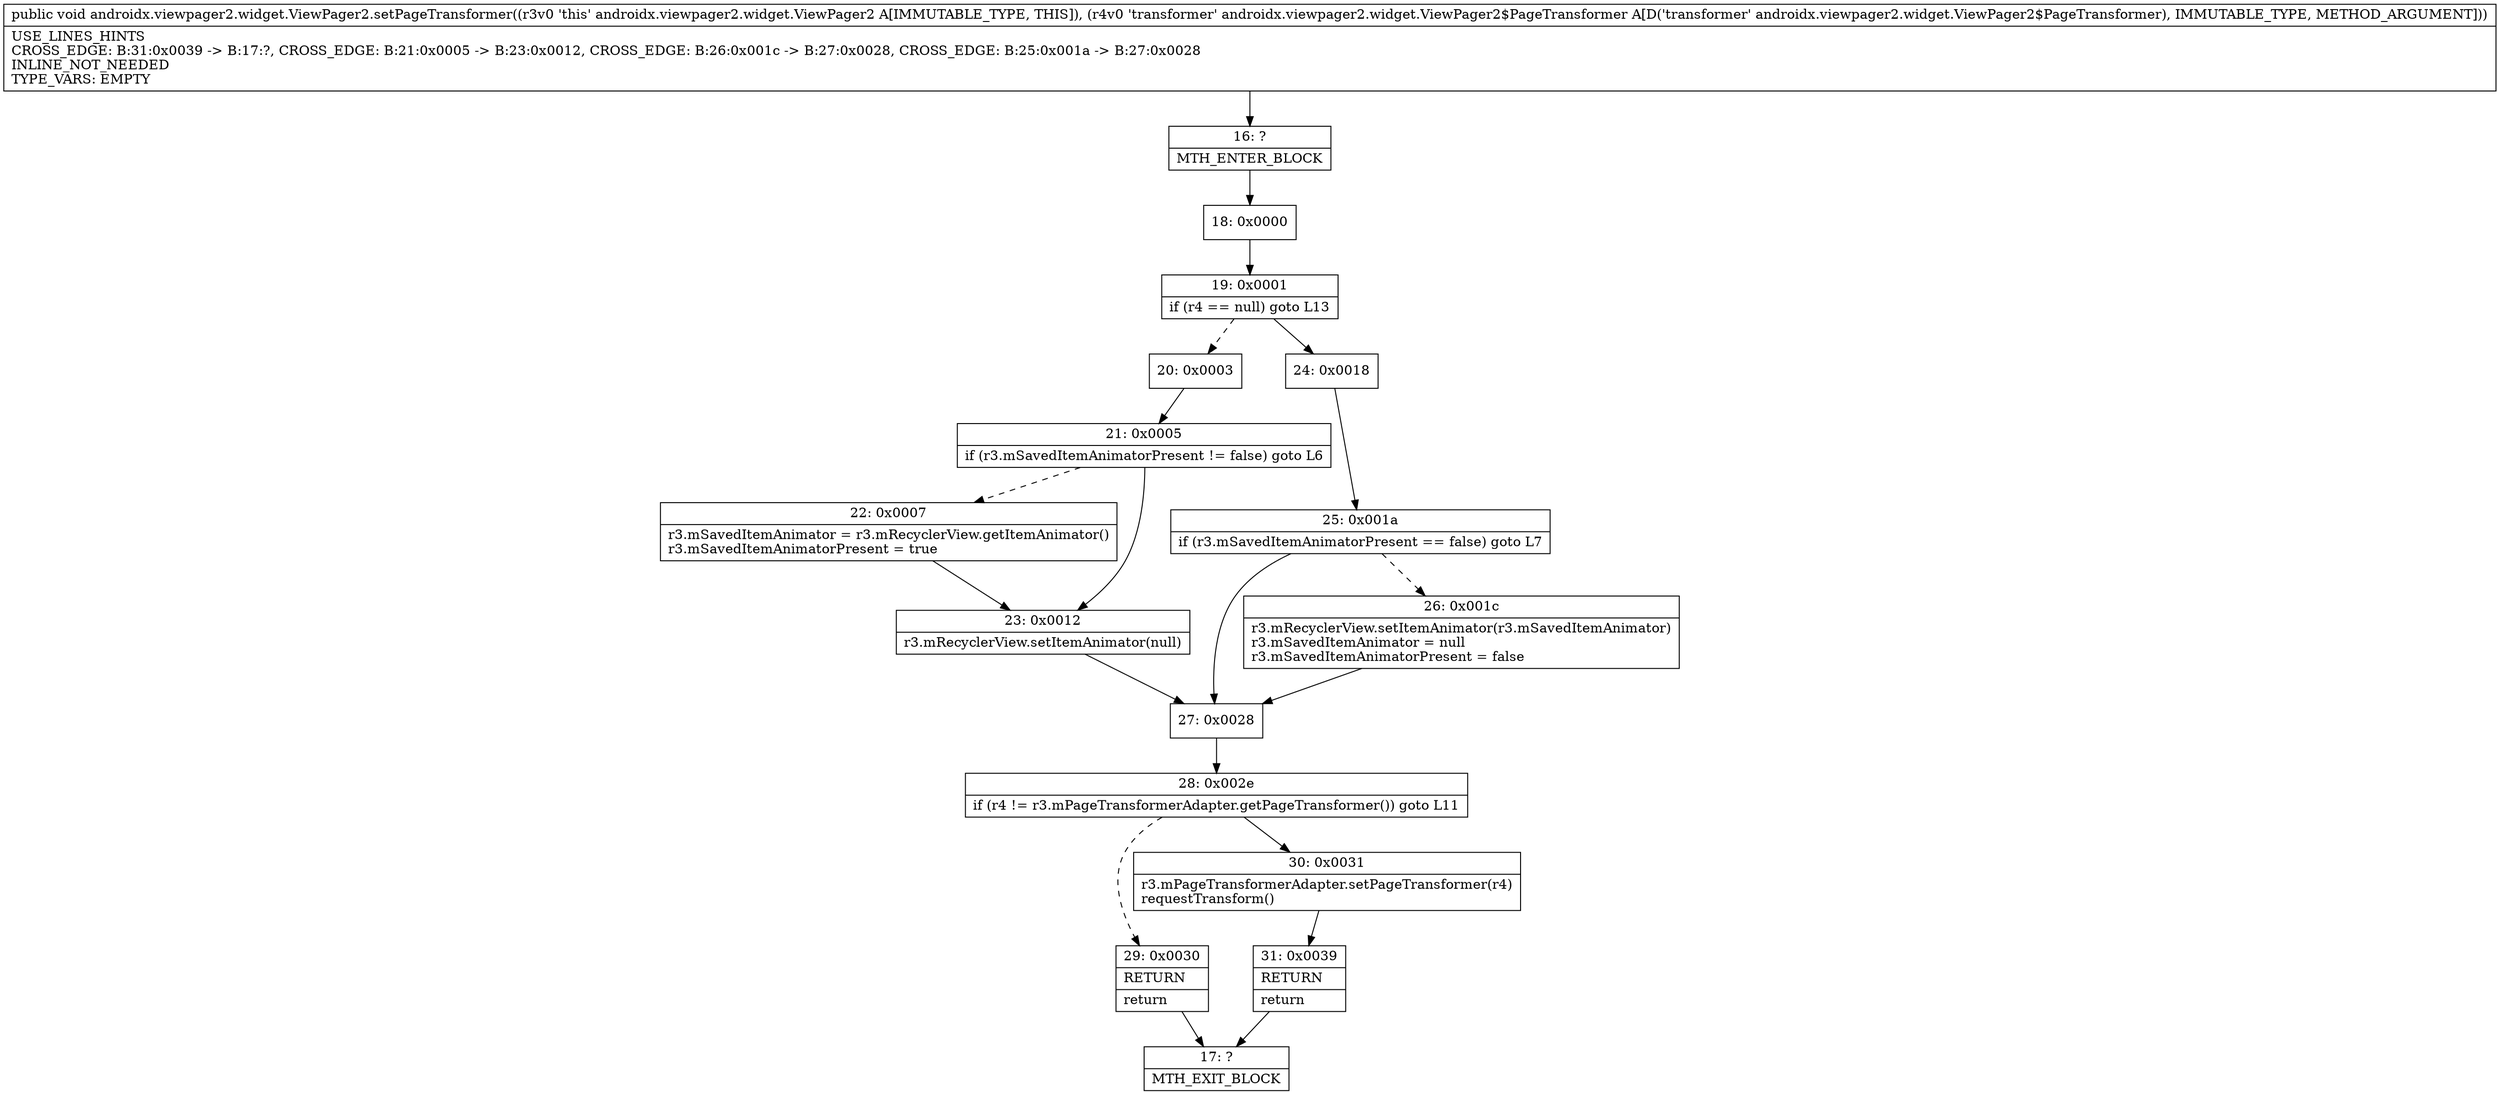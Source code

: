 digraph "CFG forandroidx.viewpager2.widget.ViewPager2.setPageTransformer(Landroidx\/viewpager2\/widget\/ViewPager2$PageTransformer;)V" {
Node_16 [shape=record,label="{16\:\ ?|MTH_ENTER_BLOCK\l}"];
Node_18 [shape=record,label="{18\:\ 0x0000}"];
Node_19 [shape=record,label="{19\:\ 0x0001|if (r4 == null) goto L13\l}"];
Node_20 [shape=record,label="{20\:\ 0x0003}"];
Node_21 [shape=record,label="{21\:\ 0x0005|if (r3.mSavedItemAnimatorPresent != false) goto L6\l}"];
Node_22 [shape=record,label="{22\:\ 0x0007|r3.mSavedItemAnimator = r3.mRecyclerView.getItemAnimator()\lr3.mSavedItemAnimatorPresent = true\l}"];
Node_23 [shape=record,label="{23\:\ 0x0012|r3.mRecyclerView.setItemAnimator(null)\l}"];
Node_27 [shape=record,label="{27\:\ 0x0028}"];
Node_28 [shape=record,label="{28\:\ 0x002e|if (r4 != r3.mPageTransformerAdapter.getPageTransformer()) goto L11\l}"];
Node_29 [shape=record,label="{29\:\ 0x0030|RETURN\l|return\l}"];
Node_17 [shape=record,label="{17\:\ ?|MTH_EXIT_BLOCK\l}"];
Node_30 [shape=record,label="{30\:\ 0x0031|r3.mPageTransformerAdapter.setPageTransformer(r4)\lrequestTransform()\l}"];
Node_31 [shape=record,label="{31\:\ 0x0039|RETURN\l|return\l}"];
Node_24 [shape=record,label="{24\:\ 0x0018}"];
Node_25 [shape=record,label="{25\:\ 0x001a|if (r3.mSavedItemAnimatorPresent == false) goto L7\l}"];
Node_26 [shape=record,label="{26\:\ 0x001c|r3.mRecyclerView.setItemAnimator(r3.mSavedItemAnimator)\lr3.mSavedItemAnimator = null\lr3.mSavedItemAnimatorPresent = false\l}"];
MethodNode[shape=record,label="{public void androidx.viewpager2.widget.ViewPager2.setPageTransformer((r3v0 'this' androidx.viewpager2.widget.ViewPager2 A[IMMUTABLE_TYPE, THIS]), (r4v0 'transformer' androidx.viewpager2.widget.ViewPager2$PageTransformer A[D('transformer' androidx.viewpager2.widget.ViewPager2$PageTransformer), IMMUTABLE_TYPE, METHOD_ARGUMENT]))  | USE_LINES_HINTS\lCROSS_EDGE: B:31:0x0039 \-\> B:17:?, CROSS_EDGE: B:21:0x0005 \-\> B:23:0x0012, CROSS_EDGE: B:26:0x001c \-\> B:27:0x0028, CROSS_EDGE: B:25:0x001a \-\> B:27:0x0028\lINLINE_NOT_NEEDED\lTYPE_VARS: EMPTY\l}"];
MethodNode -> Node_16;Node_16 -> Node_18;
Node_18 -> Node_19;
Node_19 -> Node_20[style=dashed];
Node_19 -> Node_24;
Node_20 -> Node_21;
Node_21 -> Node_22[style=dashed];
Node_21 -> Node_23;
Node_22 -> Node_23;
Node_23 -> Node_27;
Node_27 -> Node_28;
Node_28 -> Node_29[style=dashed];
Node_28 -> Node_30;
Node_29 -> Node_17;
Node_30 -> Node_31;
Node_31 -> Node_17;
Node_24 -> Node_25;
Node_25 -> Node_26[style=dashed];
Node_25 -> Node_27;
Node_26 -> Node_27;
}


